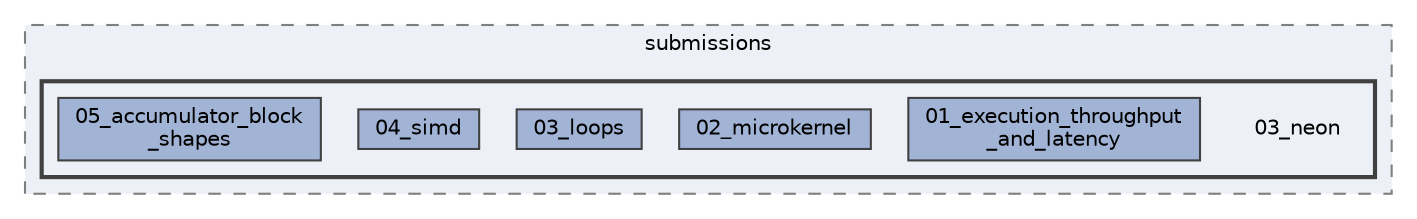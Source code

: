 digraph "/home/runner/work/machine-learning-compilers/machine-learning-compilers/src/submissions/03_neon"
{
 // LATEX_PDF_SIZE
  bgcolor="transparent";
  edge [fontname=Helvetica,fontsize=10,labelfontname=Helvetica,labelfontsize=10];
  node [fontname=Helvetica,fontsize=10,shape=box,height=0.2,width=0.4];
  compound=true
  subgraph clusterdir_89b09214c7b8767e580eb9d0667695f6 {
    graph [ bgcolor="#edf0f7", pencolor="grey50", label="submissions", fontname=Helvetica,fontsize=10 style="filled,dashed", URL="dir_89b09214c7b8767e580eb9d0667695f6.html",tooltip=""]
  subgraph clusterdir_b2c563f7bf427f5a0c17c9a95cb1f2fd {
    graph [ bgcolor="#edf0f7", pencolor="grey25", label="", fontname=Helvetica,fontsize=10 style="filled,bold", URL="dir_b2c563f7bf427f5a0c17c9a95cb1f2fd.html",tooltip=""]
    dir_b2c563f7bf427f5a0c17c9a95cb1f2fd [shape=plaintext, label="03_neon"];
  dir_db0c44b6c99babc115391fee31ffffd2 [label="01_execution_throughput\l_and_latency", fillcolor="#a2b4d6", color="grey25", style="filled", URL="dir_db0c44b6c99babc115391fee31ffffd2.html",tooltip=""];
  dir_e6eb231c0e4101fda6c4d8d8fac3babc [label="02_microkernel", fillcolor="#a2b4d6", color="grey25", style="filled", URL="dir_e6eb231c0e4101fda6c4d8d8fac3babc.html",tooltip=""];
  dir_fdaeb624d648c5eadf33e2657c6f49fc [label="03_loops", fillcolor="#a2b4d6", color="grey25", style="filled", URL="dir_fdaeb624d648c5eadf33e2657c6f49fc.html",tooltip=""];
  dir_1bbf329644173ab09491115de8dab028 [label="04_simd", fillcolor="#a2b4d6", color="grey25", style="filled", URL="dir_1bbf329644173ab09491115de8dab028.html",tooltip=""];
  dir_3574dc578a2032e7bffd7af1f5b71dbd [label="05_accumulator_block\l_shapes", fillcolor="#a2b4d6", color="grey25", style="filled", URL="dir_3574dc578a2032e7bffd7af1f5b71dbd.html",tooltip=""];
  }
  }
}
